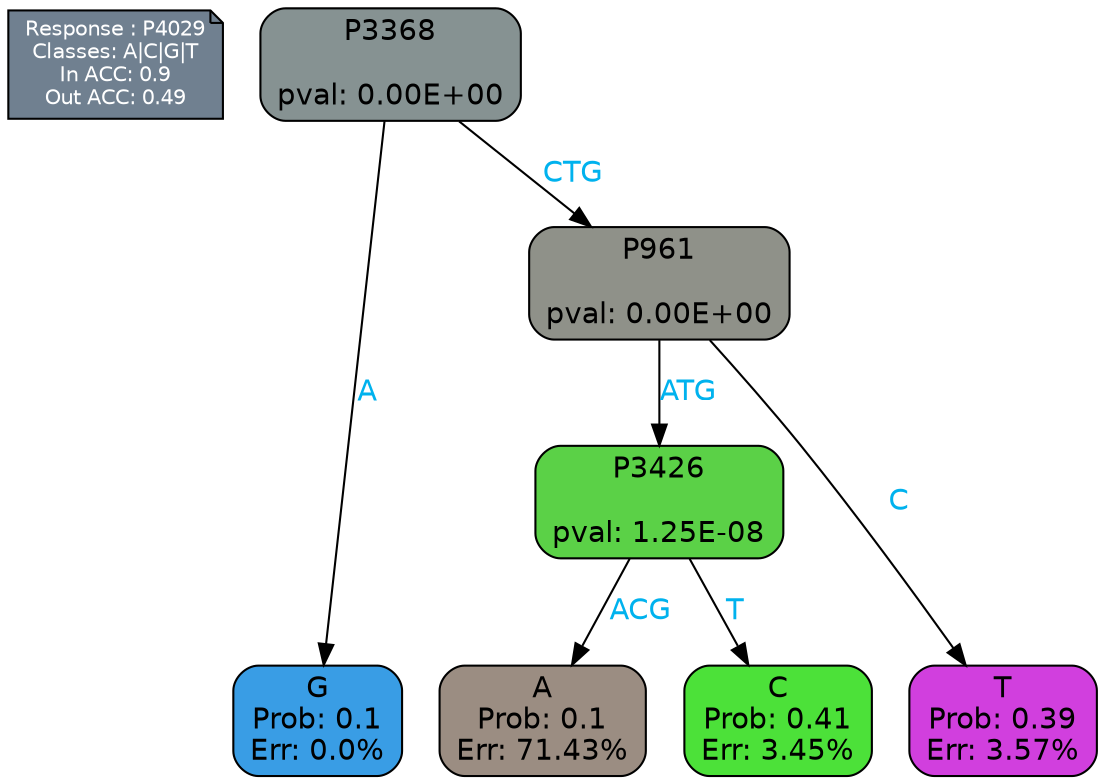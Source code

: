 digraph Tree {
node [shape=box, style="filled, rounded", color="black", fontname=helvetica] ;
graph [ranksep=equally, splines=polylines, bgcolor=transparent, dpi=600] ;
edge [fontname=helvetica] ;
LEGEND [label="Response : P4029
Classes: A|C|G|T
In ACC: 0.9
Out ACC: 0.49
",shape=note,align=left,style=filled,fillcolor="slategray",fontcolor="white",fontsize=10];1 [label="P3368

pval: 0.00E+00", fillcolor="#869292"] ;
2 [label="G
Prob: 0.1
Err: 0.0%", fillcolor="#399de5"] ;
3 [label="P961

pval: 0.00E+00", fillcolor="#8f9189"] ;
4 [label="P3426

pval: 1.25E-08", fillcolor="#5bd147"] ;
5 [label="A
Prob: 0.1
Err: 71.43%", fillcolor="#9b8d82"] ;
6 [label="C
Prob: 0.41
Err: 3.45%", fillcolor="#4ce139"] ;
7 [label="T
Prob: 0.39
Err: 3.57%", fillcolor="#d13fde"] ;
1 -> 2 [label="A",fontcolor=deepskyblue2] ;
1 -> 3 [label="CTG",fontcolor=deepskyblue2] ;
3 -> 4 [label="ATG",fontcolor=deepskyblue2] ;
3 -> 7 [label="C",fontcolor=deepskyblue2] ;
4 -> 5 [label="ACG",fontcolor=deepskyblue2] ;
4 -> 6 [label="T",fontcolor=deepskyblue2] ;
{rank = same; 2;5;6;7;}{rank = same; LEGEND;1;}}